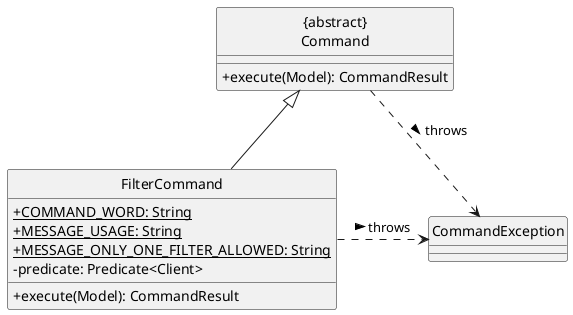 @startuml
hide circle
skinparam classAttributeIconSize 0

Class "{abstract}\nCommand" as Command {
  +execute(Model): CommandResult
}
Class FilterCommand {
  +{static} COMMAND_WORD: String
  +{static} MESSAGE_USAGE: String
  +{static} MESSAGE_ONLY_ONE_FILTER_ALLOWED: String
  -predicate: Predicate<Client>
  +execute(Model): CommandResult
}
Class CommandException

FilterCommand -up-|> Command
Command ..> CommandException: throws >
FilterCommand .right.> CommandException: throws >
@enduml
